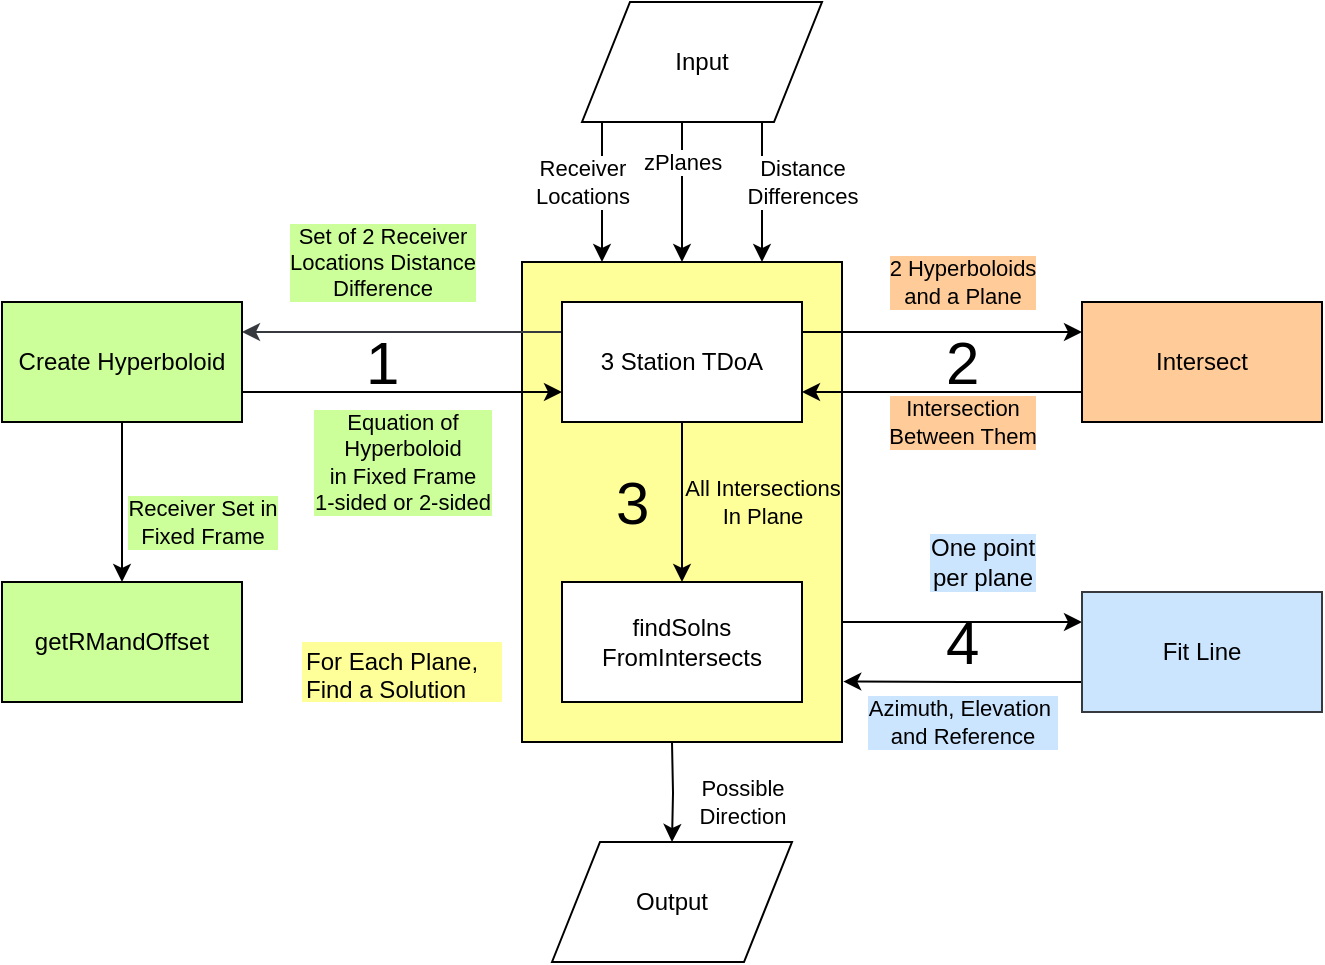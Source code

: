 <mxfile version="12.2.4" type="device" pages="3"><diagram id="vgnAbG94TRPCTCcJxl5t" name="TDoA "><mxGraphModel dx="768" dy="406" grid="1" gridSize="10" guides="1" tooltips="1" connect="1" arrows="1" fold="1" page="1" pageScale="1" pageWidth="850" pageHeight="1100" math="0" shadow="0"><root><mxCell id="0"/><mxCell id="1" parent="0"/><mxCell id="xW1TZtXii85rTU3cDCts-17" style="edgeStyle=orthogonalEdgeStyle;rounded=0;orthogonalLoop=1;jettySize=auto;html=1;exitX=1;exitY=0.75;exitDx=0;exitDy=0;entryX=0;entryY=0.25;entryDx=0;entryDy=0;" edge="1" parent="1" source="1-GRdDQpzI8Ah4mUXtjF-21" target="xW1TZtXii85rTU3cDCts-7"><mxGeometry relative="1" as="geometry"/></mxCell><mxCell id="xW1TZtXii85rTU3cDCts-20" value="One point&lt;br&gt;per plane" style="text;html=1;resizable=0;points=[];align=center;verticalAlign=middle;labelBackgroundColor=#CCE5FF;" vertex="1" connectable="0" parent="xW1TZtXii85rTU3cDCts-17"><mxGeometry x="0.178" y="2" relative="1" as="geometry"><mxPoint x="-1" y="-28" as="offset"/></mxGeometry></mxCell><mxCell id="1-GRdDQpzI8Ah4mUXtjF-21" value="" style="rounded=0;whiteSpace=wrap;html=1;fillColor=#FFFF99;" parent="1" vertex="1"><mxGeometry x="350" y="190" width="160" height="240" as="geometry"/></mxCell><mxCell id="1-GRdDQpzI8Ah4mUXtjF-5" value="Set of 2 Receiver &lt;br&gt;Locations Distance &lt;br&gt;Difference" style="edgeStyle=orthogonalEdgeStyle;rounded=0;orthogonalLoop=1;jettySize=auto;html=1;exitX=0;exitY=0.25;exitDx=0;exitDy=0;entryX=1;entryY=0.25;entryDx=0;entryDy=0;fillColor=#ffcccc;strokeColor=#36393d;labelBackgroundColor=#CCFF99;" parent="1" source="1-GRdDQpzI8Ah4mUXtjF-1" target="1-GRdDQpzI8Ah4mUXtjF-4" edge="1"><mxGeometry x="0.125" y="-35" relative="1" as="geometry"><mxPoint as="offset"/></mxGeometry></mxCell><mxCell id="1-GRdDQpzI8Ah4mUXtjF-12" value="2 Hyperboloids &lt;br&gt;and a Plane" style="edgeStyle=orthogonalEdgeStyle;rounded=0;orthogonalLoop=1;jettySize=auto;html=1;exitX=1;exitY=0.25;exitDx=0;exitDy=0;entryX=0;entryY=0.25;entryDx=0;entryDy=0;labelBackgroundColor=#FFCC99;" parent="1" source="1-GRdDQpzI8Ah4mUXtjF-1" target="1-GRdDQpzI8Ah4mUXtjF-2" edge="1"><mxGeometry x="0.143" y="25" relative="1" as="geometry"><mxPoint as="offset"/></mxGeometry></mxCell><mxCell id="1-GRdDQpzI8Ah4mUXtjF-14" value="All Intersections&lt;br&gt;In Plane" style="edgeStyle=orthogonalEdgeStyle;rounded=0;orthogonalLoop=1;jettySize=auto;html=1;exitX=0.5;exitY=1;exitDx=0;exitDy=0;labelBackgroundColor=none;" parent="1" source="1-GRdDQpzI8Ah4mUXtjF-1" target="1-GRdDQpzI8Ah4mUXtjF-15" edge="1"><mxGeometry y="40" relative="1" as="geometry"><mxPoint x="430" y="320" as="targetPoint"/><mxPoint as="offset"/></mxGeometry></mxCell><mxCell id="1-GRdDQpzI8Ah4mUXtjF-1" value="3 Station TDoA" style="rounded=0;whiteSpace=wrap;html=1;" parent="1" vertex="1"><mxGeometry x="370" y="210" width="120" height="60" as="geometry"/></mxCell><mxCell id="1-GRdDQpzI8Ah4mUXtjF-13" value="Intersection&lt;br&gt;Between Them" style="edgeStyle=orthogonalEdgeStyle;rounded=0;orthogonalLoop=1;jettySize=auto;html=1;exitX=0;exitY=0.75;exitDx=0;exitDy=0;entryX=1;entryY=0.75;entryDx=0;entryDy=0;labelBackgroundColor=#FFCC99;" parent="1" source="1-GRdDQpzI8Ah4mUXtjF-2" target="1-GRdDQpzI8Ah4mUXtjF-1" edge="1"><mxGeometry x="-0.143" y="15" relative="1" as="geometry"><mxPoint as="offset"/></mxGeometry></mxCell><mxCell id="1-GRdDQpzI8Ah4mUXtjF-2" value="Intersect" style="rounded=0;whiteSpace=wrap;html=1;fillColor=#FFCC99;" parent="1" vertex="1"><mxGeometry x="630" y="210" width="120" height="60" as="geometry"/></mxCell><mxCell id="1-GRdDQpzI8Ah4mUXtjF-3" value="getRMandOffset" style="rounded=0;whiteSpace=wrap;html=1;fillColor=#CCFF99;" parent="1" vertex="1"><mxGeometry x="90" y="350" width="120" height="60" as="geometry"/></mxCell><mxCell id="1-GRdDQpzI8Ah4mUXtjF-6" value="Receiver Set in&lt;br&gt;Fixed Frame" style="edgeStyle=orthogonalEdgeStyle;rounded=0;orthogonalLoop=1;jettySize=auto;html=1;labelBackgroundColor=#CCFF99;" parent="1" source="1-GRdDQpzI8Ah4mUXtjF-4" target="1-GRdDQpzI8Ah4mUXtjF-3" edge="1"><mxGeometry x="0.25" y="40" relative="1" as="geometry"><mxPoint as="offset"/></mxGeometry></mxCell><mxCell id="1-GRdDQpzI8Ah4mUXtjF-8" value="Equation of&lt;br&gt;Hyperboloid&lt;br&gt;in Fixed Frame&lt;br&gt;1-sided or 2-sided" style="edgeStyle=orthogonalEdgeStyle;rounded=0;orthogonalLoop=1;jettySize=auto;html=1;exitX=1;exitY=0.75;exitDx=0;exitDy=0;entryX=0;entryY=0.75;entryDx=0;entryDy=0;labelBackgroundColor=#CCFF99;" parent="1" source="1-GRdDQpzI8Ah4mUXtjF-4" target="1-GRdDQpzI8Ah4mUXtjF-1" edge="1"><mxGeometry y="-35" relative="1" as="geometry"><mxPoint as="offset"/></mxGeometry></mxCell><mxCell id="1-GRdDQpzI8Ah4mUXtjF-4" value="Create Hyperboloid" style="rounded=0;whiteSpace=wrap;html=1;fillColor=#CCFF99;" parent="1" vertex="1"><mxGeometry x="90" y="210" width="120" height="60" as="geometry"/></mxCell><mxCell id="1-GRdDQpzI8Ah4mUXtjF-15" value="findSolns&lt;br&gt;FromIntersects" style="rounded=0;whiteSpace=wrap;html=1;" parent="1" vertex="1"><mxGeometry x="370" y="350" width="120" height="60" as="geometry"/></mxCell><mxCell id="1-GRdDQpzI8Ah4mUXtjF-17" value="Receiver &lt;br&gt;Locations" style="endArrow=classic;html=1;entryX=0.25;entryY=0;entryDx=0;entryDy=0;entryPerimeter=0;" parent="1" target="1-GRdDQpzI8Ah4mUXtjF-21" edge="1"><mxGeometry x="-0.143" y="-10" width="50" height="50" relative="1" as="geometry"><mxPoint x="390" y="120" as="sourcePoint"/><mxPoint x="230" y="420" as="targetPoint"/><mxPoint as="offset"/></mxGeometry></mxCell><mxCell id="1-GRdDQpzI8Ah4mUXtjF-19" value="Distance&lt;br&gt;Differences" style="endArrow=classic;html=1;entryX=0.75;entryY=0;entryDx=0;entryDy=0;" parent="1" target="1-GRdDQpzI8Ah4mUXtjF-21" edge="1"><mxGeometry x="-0.143" y="20" width="50" height="50" relative="1" as="geometry"><mxPoint x="470" y="120" as="sourcePoint"/><mxPoint x="460" y="190" as="targetPoint"/><mxPoint as="offset"/></mxGeometry></mxCell><mxCell id="1-GRdDQpzI8Ah4mUXtjF-24" value="Input" style="shape=parallelogram;perimeter=parallelogramPerimeter;whiteSpace=wrap;html=1;" parent="1" vertex="1"><mxGeometry x="380" y="60" width="120" height="60" as="geometry"/></mxCell><mxCell id="1-GRdDQpzI8Ah4mUXtjF-25" value="Output" style="shape=parallelogram;perimeter=parallelogramPerimeter;whiteSpace=wrap;html=1;" parent="1" vertex="1"><mxGeometry x="365" y="480" width="120" height="60" as="geometry"/></mxCell><mxCell id="xW1TZtXii85rTU3cDCts-3" value="zPlanes" style="endArrow=classic;html=1;entryX=0.5;entryY=0;entryDx=0;entryDy=0;" edge="1" parent="1" target="1-GRdDQpzI8Ah4mUXtjF-21"><mxGeometry x="-0.429" width="50" height="50" relative="1" as="geometry"><mxPoint x="430" y="120" as="sourcePoint"/><mxPoint x="480" y="200" as="targetPoint"/><mxPoint as="offset"/></mxGeometry></mxCell><mxCell id="xW1TZtXii85rTU3cDCts-8" value="Possible&lt;br&gt;Direction" style="edgeStyle=orthogonalEdgeStyle;rounded=0;orthogonalLoop=1;jettySize=auto;html=1;" edge="1" parent="1" target="1-GRdDQpzI8Ah4mUXtjF-25"><mxGeometry x="0.2" y="35" relative="1" as="geometry"><mxPoint x="425" y="430" as="sourcePoint"/><mxPoint as="offset"/></mxGeometry></mxCell><mxCell id="xW1TZtXii85rTU3cDCts-19" value="Azimuth, Elevation&amp;nbsp;&lt;br&gt;and Reference" style="edgeStyle=orthogonalEdgeStyle;rounded=0;orthogonalLoop=1;jettySize=auto;html=1;exitX=0;exitY=0.75;exitDx=0;exitDy=0;entryX=1.004;entryY=0.874;entryDx=0;entryDy=0;entryPerimeter=0;labelBackgroundColor=#CCE5FF;" edge="1" parent="1" source="xW1TZtXii85rTU3cDCts-7" target="1-GRdDQpzI8Ah4mUXtjF-21"><mxGeometry x="0.008" y="20" relative="1" as="geometry"><mxPoint x="550" y="385" as="targetPoint"/><mxPoint as="offset"/></mxGeometry></mxCell><mxCell id="xW1TZtXii85rTU3cDCts-7" value="Fit Line" style="rounded=0;whiteSpace=wrap;html=1;fillColor=#CCE5FF;strokeColor=#36393d;" vertex="1" parent="1"><mxGeometry x="630" y="355" width="120" height="60" as="geometry"/></mxCell><mxCell id="xW1TZtXii85rTU3cDCts-11" value="For Each Plane, &lt;br&gt;Find a Solution" style="text;html=1;resizable=0;points=[];autosize=1;align=left;verticalAlign=top;spacingTop=-4;strokeColor=none;fillColor=#FFFF99;" vertex="1" parent="1"><mxGeometry x="240" y="380" width="100" height="30" as="geometry"/></mxCell><mxCell id="xW1TZtXii85rTU3cDCts-22" value="1" style="text;html=1;resizable=0;points=[];autosize=1;align=left;verticalAlign=top;spacingTop=-4;fontSize=30;" vertex="1" parent="1"><mxGeometry x="270" y="220" width="20" height="20" as="geometry"/></mxCell><mxCell id="xW1TZtXii85rTU3cDCts-25" value="2" style="text;html=1;resizable=0;points=[];autosize=1;align=left;verticalAlign=top;spacingTop=-4;fontSize=30;" vertex="1" parent="1"><mxGeometry x="560" y="220" width="30" height="40" as="geometry"/></mxCell><mxCell id="xW1TZtXii85rTU3cDCts-26" value="3" style="text;html=1;resizable=0;points=[];autosize=1;align=left;verticalAlign=top;spacingTop=-4;fontSize=30;" vertex="1" parent="1"><mxGeometry x="395" y="290" width="30" height="40" as="geometry"/></mxCell><mxCell id="xW1TZtXii85rTU3cDCts-27" value="4" style="text;html=1;resizable=0;points=[];autosize=1;align=left;verticalAlign=top;spacingTop=-4;fontSize=30;" vertex="1" parent="1"><mxGeometry x="560" y="360" width="30" height="40" as="geometry"/></mxCell></root></mxGraphModel></diagram><diagram id="bv6PZtoxaJzQVWUeoR_r" name="createHyperboloid"><mxGraphModel dx="1648" dy="699" grid="1" gridSize="10" guides="1" tooltips="1" connect="1" arrows="1" fold="1" page="1" pageScale="1" pageWidth="850" pageHeight="1100" math="0" shadow="0"><root><mxCell id="xwzR49czKTi0_qfwXgBQ-0"/><mxCell id="xwzR49czKTi0_qfwXgBQ-1" parent="xwzR49czKTi0_qfwXgBQ-0"/><mxCell id="r27JxDR5RxCZsKnTny5n-11" value="" style="edgeStyle=orthogonalEdgeStyle;rounded=0;orthogonalLoop=1;jettySize=auto;html=1;" edge="1" parent="xwzR49czKTi0_qfwXgBQ-1" source="r27JxDR5RxCZsKnTny5n-0" target="r27JxDR5RxCZsKnTny5n-1"><mxGeometry relative="1" as="geometry"/></mxCell><mxCell id="r27JxDR5RxCZsKnTny5n-0" value="getRMandOffsets" style="rounded=0;whiteSpace=wrap;html=1;fillColor=#CCFF99;" vertex="1" parent="xwzR49czKTi0_qfwXgBQ-1"><mxGeometry x="365" y="95" width="120" height="60" as="geometry"/></mxCell><mxCell id="r27JxDR5RxCZsKnTny5n-12" value="Yes" style="edgeStyle=orthogonalEdgeStyle;rounded=0;orthogonalLoop=1;jettySize=auto;html=1;" edge="1" parent="xwzR49czKTi0_qfwXgBQ-1" source="r27JxDR5RxCZsKnTny5n-1"><mxGeometry relative="1" as="geometry"><mxPoint x="520" y="215" as="targetPoint"/></mxGeometry></mxCell><mxCell id="r27JxDR5RxCZsKnTny5n-13" value="No" style="edgeStyle=orthogonalEdgeStyle;rounded=0;orthogonalLoop=1;jettySize=auto;html=1;exitX=0.5;exitY=1;exitDx=0;exitDy=0;entryX=0.5;entryY=0;entryDx=0;entryDy=0;" edge="1" parent="xwzR49czKTi0_qfwXgBQ-1" source="r27JxDR5RxCZsKnTny5n-1" target="r27JxDR5RxCZsKnTny5n-3"><mxGeometry relative="1" as="geometry"/></mxCell><mxCell id="r27JxDR5RxCZsKnTny5n-1" value="Is &lt;br&gt;difference &lt;br&gt;0?" style="rhombus;whiteSpace=wrap;html=1;fillColor=#FFFFFF;" vertex="1" parent="xwzR49czKTi0_qfwXgBQ-1"><mxGeometry x="380" y="170" width="90" height="90" as="geometry"/></mxCell><mxCell id="r27JxDR5RxCZsKnTny5n-15" value="" style="edgeStyle=orthogonalEdgeStyle;rounded=0;orthogonalLoop=1;jettySize=auto;html=1;" edge="1" parent="xwzR49czKTi0_qfwXgBQ-1" source="r27JxDR5RxCZsKnTny5n-3" target="r27JxDR5RxCZsKnTny5n-4"><mxGeometry relative="1" as="geometry"/></mxCell><mxCell id="r27JxDR5RxCZsKnTny5n-3" value="Hyperboloid &lt;br&gt;Equation" style="rounded=0;whiteSpace=wrap;html=1;fillColor=#FFFFFF;" vertex="1" parent="xwzR49czKTi0_qfwXgBQ-1"><mxGeometry x="365" y="292.5" width="120" height="60" as="geometry"/></mxCell><mxCell id="r27JxDR5RxCZsKnTny5n-16" value="" style="edgeStyle=orthogonalEdgeStyle;rounded=0;orthogonalLoop=1;jettySize=auto;html=1;" edge="1" parent="xwzR49czKTi0_qfwXgBQ-1" source="r27JxDR5RxCZsKnTny5n-4" target="r27JxDR5RxCZsKnTny5n-5"><mxGeometry relative="1" as="geometry"/></mxCell><mxCell id="r27JxDR5RxCZsKnTny5n-4" value="Rotate to from Body&lt;br&gt;to Fixed Frame" style="rounded=0;whiteSpace=wrap;html=1;fillColor=#FFFFFF;" vertex="1" parent="xwzR49czKTi0_qfwXgBQ-1"><mxGeometry x="365" y="380" width="120" height="60" as="geometry"/></mxCell><mxCell id="r27JxDR5RxCZsKnTny5n-18" value="" style="edgeStyle=orthogonalEdgeStyle;rounded=0;orthogonalLoop=1;jettySize=auto;html=1;" edge="1" parent="xwzR49czKTi0_qfwXgBQ-1" source="r27JxDR5RxCZsKnTny5n-5" target="r27JxDR5RxCZsKnTny5n-17"><mxGeometry relative="1" as="geometry"/></mxCell><mxCell id="r27JxDR5RxCZsKnTny5n-5" value="Shift Origin to Fixed Frame." style="rounded=0;whiteSpace=wrap;html=1;fillColor=#FFFFFF;" vertex="1" parent="xwzR49czKTi0_qfwXgBQ-1"><mxGeometry x="365" y="465" width="120" height="60" as="geometry"/></mxCell><mxCell id="r27JxDR5RxCZsKnTny5n-7" value="Hyperboloid &lt;br&gt;Symbolic &lt;br&gt;Equation" style="shape=parallelogram;perimeter=parallelogramPerimeter;whiteSpace=wrap;html=1;fillColor=#FFFFFF;" vertex="1" parent="xwzR49czKTi0_qfwXgBQ-1"><mxGeometry x="365" y="670" width="120" height="60" as="geometry"/></mxCell><mxCell id="r27JxDR5RxCZsKnTny5n-10" value="" style="edgeStyle=orthogonalEdgeStyle;rounded=0;orthogonalLoop=1;jettySize=auto;html=1;" edge="1" parent="xwzR49czKTi0_qfwXgBQ-1" source="r27JxDR5RxCZsKnTny5n-8" target="r27JxDR5RxCZsKnTny5n-0"><mxGeometry relative="1" as="geometry"/></mxCell><mxCell id="r27JxDR5RxCZsKnTny5n-8" value="R1, R2, delta" style="shape=parallelogram;perimeter=parallelogramPerimeter;whiteSpace=wrap;html=1;fillColor=#FFFFFF;" vertex="1" parent="xwzR49czKTi0_qfwXgBQ-1"><mxGeometry x="365" y="10" width="120" height="60" as="geometry"/></mxCell><mxCell id="r27JxDR5RxCZsKnTny5n-20" style="edgeStyle=orthogonalEdgeStyle;rounded=0;orthogonalLoop=1;jettySize=auto;html=1;entryX=0.75;entryY=0;entryDx=0;entryDy=0;" edge="1" parent="xwzR49czKTi0_qfwXgBQ-1" source="r27JxDR5RxCZsKnTny5n-9" target="r27JxDR5RxCZsKnTny5n-7"><mxGeometry relative="1" as="geometry"><Array as="points"><mxPoint x="560" y="640"/><mxPoint x="455" y="640"/></Array></mxGeometry></mxCell><mxCell id="r27JxDR5RxCZsKnTny5n-9" value="Remove z" style="rounded=0;whiteSpace=wrap;html=1;fillColor=#FFFFFF;" vertex="1" parent="xwzR49czKTi0_qfwXgBQ-1"><mxGeometry x="520" y="557.5" width="80" height="55" as="geometry"/></mxCell><mxCell id="r27JxDR5RxCZsKnTny5n-19" value="No" style="edgeStyle=orthogonalEdgeStyle;rounded=0;orthogonalLoop=1;jettySize=auto;html=1;" edge="1" parent="xwzR49czKTi0_qfwXgBQ-1" source="r27JxDR5RxCZsKnTny5n-17" target="r27JxDR5RxCZsKnTny5n-9"><mxGeometry relative="1" as="geometry"/></mxCell><mxCell id="r27JxDR5RxCZsKnTny5n-21" value="" style="edgeStyle=orthogonalEdgeStyle;rounded=0;orthogonalLoop=1;jettySize=auto;html=1;" edge="1" parent="xwzR49czKTi0_qfwXgBQ-1" source="r27JxDR5RxCZsKnTny5n-17" target="r27JxDR5RxCZsKnTny5n-7"><mxGeometry relative="1" as="geometry"/></mxCell><mxCell id="r27JxDR5RxCZsKnTny5n-17" value="Is this 2D?" style="rhombus;whiteSpace=wrap;html=1;fillColor=#FFFFFF;" vertex="1" parent="xwzR49czKTi0_qfwXgBQ-1"><mxGeometry x="380" y="540" width="90" height="90" as="geometry"/></mxCell><mxCell id="io6Q1aaRcl7yUoLgCrSj-0" style="edgeStyle=orthogonalEdgeStyle;rounded=0;orthogonalLoop=1;jettySize=auto;html=1;exitX=0.5;exitY=1;exitDx=0;exitDy=0;entryX=1;entryY=0.5;entryDx=0;entryDy=0;" edge="1" parent="xwzR49czKTi0_qfwXgBQ-1" source="r27JxDR5RxCZsKnTny5n-22" target="r27JxDR5RxCZsKnTny5n-4"><mxGeometry relative="1" as="geometry"/></mxCell><mxCell id="r27JxDR5RxCZsKnTny5n-22" value="Line Equation x=0" style="rounded=0;whiteSpace=wrap;html=1;fillColor=#FFFFFF;" vertex="1" parent="xwzR49czKTi0_qfwXgBQ-1"><mxGeometry x="520" y="187.5" width="80" height="55" as="geometry"/></mxCell></root></mxGraphModel></diagram><diagram id="PUS4rwqtQY8rRnz_35-o" name="ChoosePoints"><mxGraphModel dx="1648" dy="699" grid="1" gridSize="10" guides="1" tooltips="1" connect="1" arrows="1" fold="1" page="1" pageScale="1" pageWidth="850" pageHeight="1100" math="0" shadow="0"><root><mxCell id="EAT8-uLIOCA7sj2pK5pX-0"/><mxCell id="EAT8-uLIOCA7sj2pK5pX-1" parent="EAT8-uLIOCA7sj2pK5pX-0"/><mxCell id="iRkqZqH0APuLF3V_GO6g-5" value="" style="edgeStyle=orthogonalEdgeStyle;rounded=0;orthogonalLoop=1;jettySize=auto;html=1;" edge="1" parent="EAT8-uLIOCA7sj2pK5pX-1" source="iRkqZqH0APuLF3V_GO6g-6" target="iRkqZqH0APuLF3V_GO6g-8"><mxGeometry relative="1" as="geometry"/></mxCell><mxCell id="iRkqZqH0APuLF3V_GO6g-6" value="Sort smallest to Largest" style="rounded=0;whiteSpace=wrap;html=1;fillColor=#FFFFFF;" vertex="1" parent="EAT8-uLIOCA7sj2pK5pX-1"><mxGeometry x="190" y="100" width="120" height="60" as="geometry"/></mxCell><mxCell id="iRkqZqH0APuLF3V_GO6g-7" value="Yes" style="edgeStyle=orthogonalEdgeStyle;rounded=0;orthogonalLoop=1;jettySize=auto;html=1;exitX=1;exitY=0.5;exitDx=0;exitDy=0;" edge="1" parent="EAT8-uLIOCA7sj2pK5pX-1" source="iRkqZqH0APuLF3V_GO6g-21" target="iRkqZqH0APuLF3V_GO6g-10"><mxGeometry relative="1" as="geometry"><mxPoint x="425" y="390" as="sourcePoint"/><Array as="points"><mxPoint x="340" y="345"/><mxPoint x="340" y="130"/></Array></mxGeometry></mxCell><mxCell id="iRkqZqH0APuLF3V_GO6g-22" value="" style="edgeStyle=orthogonalEdgeStyle;rounded=0;orthogonalLoop=1;jettySize=auto;html=1;" edge="1" parent="EAT8-uLIOCA7sj2pK5pX-1" source="iRkqZqH0APuLF3V_GO6g-8" target="iRkqZqH0APuLF3V_GO6g-21"><mxGeometry relative="1" as="geometry"/></mxCell><mxCell id="iRkqZqH0APuLF3V_GO6g-8" value="Take numerical derivative of sorted points" style="rounded=0;whiteSpace=wrap;html=1;fillColor=#FFFFFF;" vertex="1" parent="EAT8-uLIOCA7sj2pK5pX-1"><mxGeometry x="190" y="210" width="120" height="60" as="geometry"/></mxCell><mxCell id="iRkqZqH0APuLF3V_GO6g-10" value="Add to Indices of Possible Solution" style="rounded=0;whiteSpace=wrap;html=1;fillColor=#FFFFFF;" vertex="1" parent="EAT8-uLIOCA7sj2pK5pX-1"><mxGeometry x="365" y="100" width="120" height="60" as="geometry"/></mxCell><mxCell id="iRkqZqH0APuLF3V_GO6g-11" value="Locations" style="shape=parallelogram;perimeter=parallelogramPerimeter;whiteSpace=wrap;html=1;fillColor=#FFFFFF;" vertex="1" parent="EAT8-uLIOCA7sj2pK5pX-1"><mxGeometry x="190" y="512.5" width="120" height="60" as="geometry"/></mxCell><mxCell id="iRkqZqH0APuLF3V_GO6g-12" value="" style="edgeStyle=orthogonalEdgeStyle;rounded=0;orthogonalLoop=1;jettySize=auto;html=1;entryX=0.5;entryY=0;entryDx=0;entryDy=0;" edge="1" parent="EAT8-uLIOCA7sj2pK5pX-1" source="iRkqZqH0APuLF3V_GO6g-13" target="iRkqZqH0APuLF3V_GO6g-6"><mxGeometry relative="1" as="geometry"><mxPoint x="250" y="85" as="targetPoint"/></mxGeometry></mxCell><mxCell id="iRkqZqH0APuLF3V_GO6g-13" value="All Intersections" style="shape=parallelogram;perimeter=parallelogramPerimeter;whiteSpace=wrap;html=1;fillColor=#FFFFFF;" vertex="1" parent="EAT8-uLIOCA7sj2pK5pX-1"><mxGeometry x="190" width="120" height="60" as="geometry"/></mxCell><mxCell id="iRkqZqH0APuLF3V_GO6g-25" value="No" style="edgeStyle=orthogonalEdgeStyle;rounded=0;orthogonalLoop=1;jettySize=auto;html=1;" edge="1" parent="EAT8-uLIOCA7sj2pK5pX-1" source="iRkqZqH0APuLF3V_GO6g-21" target="iRkqZqH0APuLF3V_GO6g-24"><mxGeometry relative="1" as="geometry"/></mxCell><mxCell id="iRkqZqH0APuLF3V_GO6g-21" value="Is diff &amp;lt; tolerance?" style="rhombus;whiteSpace=wrap;html=1;fillColor=#FFFFFF;" vertex="1" parent="EAT8-uLIOCA7sj2pK5pX-1"><mxGeometry x="205" y="300" width="90" height="90" as="geometry"/></mxCell><mxCell id="iRkqZqH0APuLF3V_GO6g-24" value="Not a solution." style="rounded=0;whiteSpace=wrap;html=1;fillColor=#FFFFFF;" vertex="1" parent="EAT8-uLIOCA7sj2pK5pX-1"><mxGeometry x="210" y="417.5" width="80" height="55" as="geometry"/></mxCell><mxCell id="iRkqZqH0APuLF3V_GO6g-39" value="" style="edgeStyle=orthogonalEdgeStyle;rounded=0;orthogonalLoop=1;jettySize=auto;html=1;" edge="1" parent="EAT8-uLIOCA7sj2pK5pX-1" source="iRkqZqH0APuLF3V_GO6g-27" target="iRkqZqH0APuLF3V_GO6g-29"><mxGeometry relative="1" as="geometry"/></mxCell><mxCell id="iRkqZqH0APuLF3V_GO6g-27" value="Take numerical derivative of Indices" style="rounded=0;whiteSpace=wrap;html=1;fillColor=#FFFFFF;" vertex="1" parent="EAT8-uLIOCA7sj2pK5pX-1"><mxGeometry x="365" y="210" width="120" height="60" as="geometry"/></mxCell><mxCell id="iRkqZqH0APuLF3V_GO6g-28" value="" style="edgeStyle=orthogonalEdgeStyle;rounded=0;orthogonalLoop=1;jettySize=auto;html=1;" edge="1" parent="EAT8-uLIOCA7sj2pK5pX-1" source="iRkqZqH0APuLF3V_GO6g-10" target="iRkqZqH0APuLF3V_GO6g-27"><mxGeometry relative="1" as="geometry"><mxPoint x="425" y="510" as="sourcePoint"/><mxPoint x="425" y="650" as="targetPoint"/></mxGeometry></mxCell><mxCell id="iRkqZqH0APuLF3V_GO6g-31" value="" style="edgeStyle=orthogonalEdgeStyle;rounded=0;orthogonalLoop=1;jettySize=auto;html=1;" edge="1" parent="EAT8-uLIOCA7sj2pK5pX-1" source="iRkqZqH0APuLF3V_GO6g-29" target="iRkqZqH0APuLF3V_GO6g-30"><mxGeometry relative="1" as="geometry"/></mxCell><mxCell id="iRkqZqH0APuLF3V_GO6g-29" value="Find Number of Solutions" style="rounded=0;whiteSpace=wrap;html=1;fillColor=#FFFFFF;" vertex="1" parent="EAT8-uLIOCA7sj2pK5pX-1"><mxGeometry x="365" y="310" width="120" height="60" as="geometry"/></mxCell><mxCell id="iRkqZqH0APuLF3V_GO6g-34" value="" style="edgeStyle=orthogonalEdgeStyle;rounded=0;orthogonalLoop=1;jettySize=auto;html=1;" edge="1" parent="EAT8-uLIOCA7sj2pK5pX-1" source="iRkqZqH0APuLF3V_GO6g-30" target="iRkqZqH0APuLF3V_GO6g-33"><mxGeometry relative="1" as="geometry"/></mxCell><mxCell id="iRkqZqH0APuLF3V_GO6g-30" value="Split Solutions and Compile" style="rounded=0;whiteSpace=wrap;html=1;fillColor=#FFFFFF;" vertex="1" parent="EAT8-uLIOCA7sj2pK5pX-1"><mxGeometry x="365" y="415" width="120" height="60" as="geometry"/></mxCell><mxCell id="iRkqZqH0APuLF3V_GO6g-40" value="" style="edgeStyle=orthogonalEdgeStyle;rounded=0;orthogonalLoop=1;jettySize=auto;html=1;" edge="1" parent="EAT8-uLIOCA7sj2pK5pX-1" source="iRkqZqH0APuLF3V_GO6g-33" target="iRkqZqH0APuLF3V_GO6g-11"><mxGeometry relative="1" as="geometry"/></mxCell><mxCell id="iRkqZqH0APuLF3V_GO6g-33" value="Average identified clusters" style="rounded=0;whiteSpace=wrap;html=1;fillColor=#FFFFFF;" vertex="1" parent="EAT8-uLIOCA7sj2pK5pX-1"><mxGeometry x="365" y="512.5" width="120" height="60" as="geometry"/></mxCell></root></mxGraphModel></diagram></mxfile>